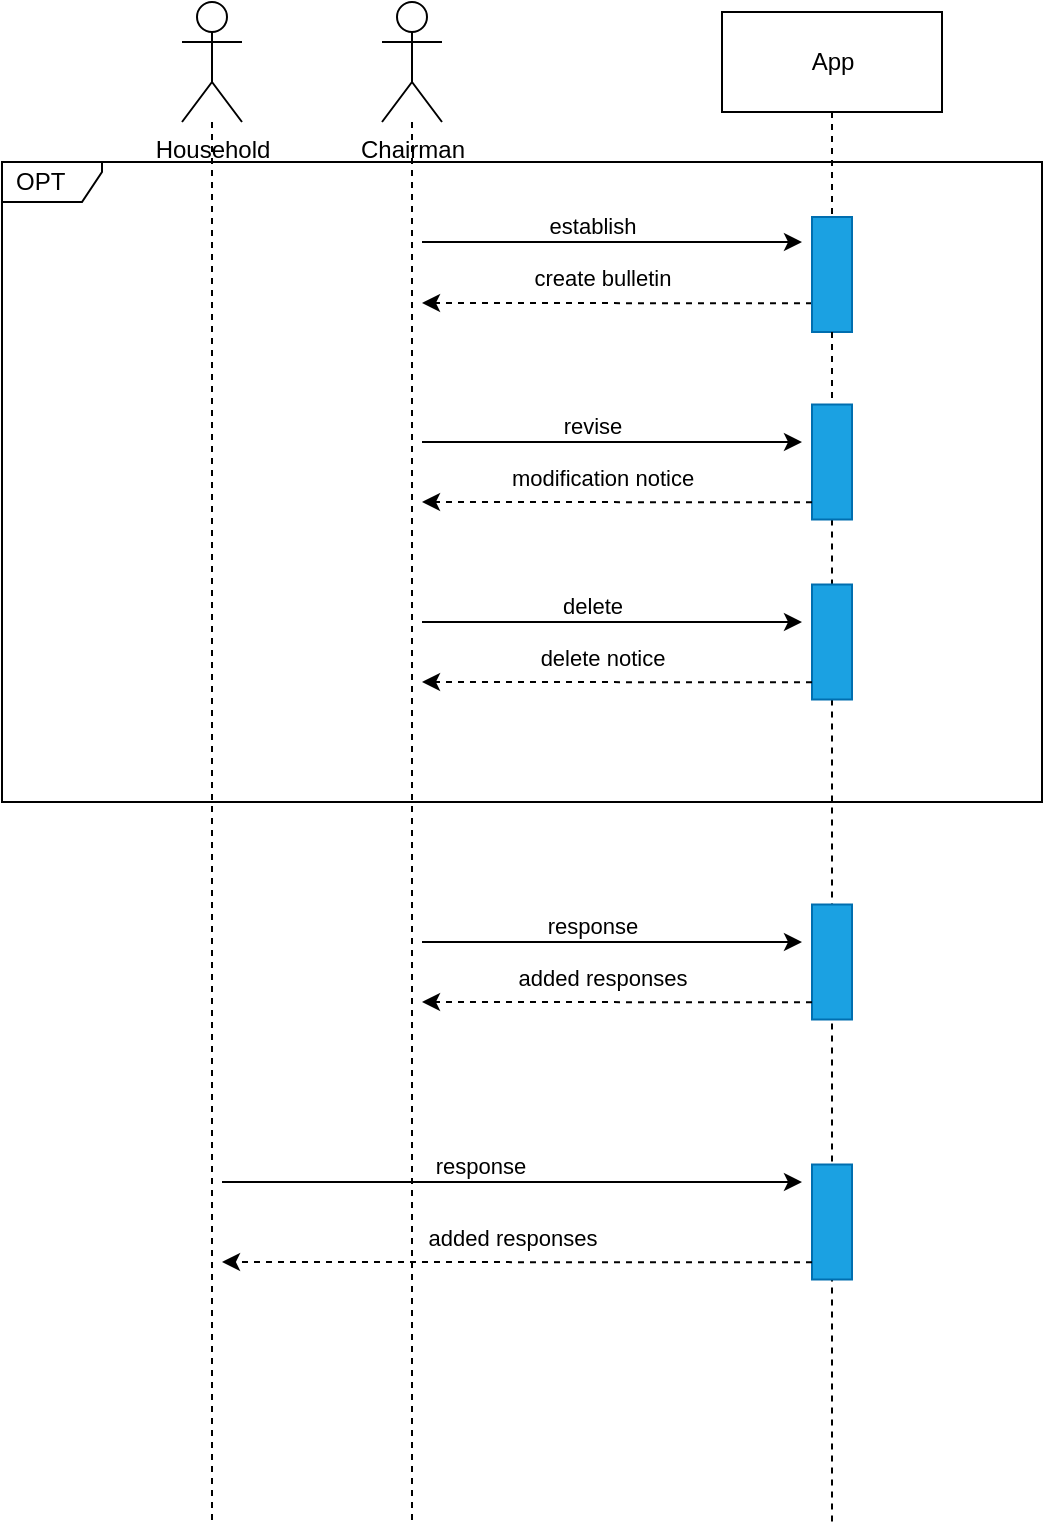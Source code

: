 <mxfile>
    <diagram id="ZZ0vjxSH34d0E-4yJEqw" name="第1頁">
        <mxGraphModel dx="488" dy="507" grid="1" gridSize="10" guides="1" tooltips="1" connect="1" arrows="1" fold="1" page="1" pageScale="1" pageWidth="827" pageHeight="1169" math="0" shadow="0">
            <root>
                <mxCell id="0"/>
                <mxCell id="1" parent="0"/>
                <mxCell id="6" value="OPT" style="shape=umlFrame;whiteSpace=wrap;html=1;width=50;height=20;boundedLbl=1;verticalAlign=middle;align=left;spacingLeft=5;" parent="1" vertex="1">
                    <mxGeometry x="30" y="150" width="520" height="320" as="geometry"/>
                </mxCell>
                <mxCell id="2" value="Household" style="shape=umlActor;verticalLabelPosition=bottom;verticalAlign=top;html=1;outlineConnect=0;" parent="1" vertex="1">
                    <mxGeometry x="120" y="70" width="30" height="60" as="geometry"/>
                </mxCell>
                <mxCell id="3" value="Chairman" style="shape=umlActor;verticalLabelPosition=bottom;verticalAlign=top;html=1;outlineConnect=0;" parent="1" vertex="1">
                    <mxGeometry x="220" y="70" width="30" height="60" as="geometry"/>
                </mxCell>
                <mxCell id="10" style="edgeStyle=none;html=1;dashed=1;endArrow=none;endFill=0;startArrow=none;" edge="1" parent="1" source="26">
                    <mxGeometry relative="1" as="geometry">
                        <mxPoint x="445" y="830" as="targetPoint"/>
                    </mxGeometry>
                </mxCell>
                <mxCell id="9" value="App" style="html=1;" vertex="1" parent="1">
                    <mxGeometry x="390" y="75" width="110" height="50" as="geometry"/>
                </mxCell>
                <mxCell id="14" value="" style="endArrow=classic;html=1;endFill=1;verticalAlign=bottom;" edge="1" parent="1">
                    <mxGeometry width="50" height="50" relative="1" as="geometry">
                        <mxPoint x="240" y="190" as="sourcePoint"/>
                        <mxPoint x="430" y="190" as="targetPoint"/>
                    </mxGeometry>
                </mxCell>
                <mxCell id="20" value="establish" style="edgeLabel;html=1;align=center;verticalAlign=bottom;resizable=0;points=[];" vertex="1" connectable="0" parent="14">
                    <mxGeometry x="-0.111" relative="1" as="geometry">
                        <mxPoint as="offset"/>
                    </mxGeometry>
                </mxCell>
                <mxCell id="11" style="edgeStyle=none;html=1;dashed=1;endArrow=none;endFill=0;" edge="1" parent="1" source="3">
                    <mxGeometry relative="1" as="geometry">
                        <mxPoint x="235" y="830.667" as="targetPoint"/>
                    </mxGeometry>
                </mxCell>
                <mxCell id="8" style="edgeStyle=none;html=1;endArrow=none;endFill=0;dashed=1;" edge="1" parent="1" source="2">
                    <mxGeometry relative="1" as="geometry">
                        <mxPoint x="135" y="830" as="targetPoint"/>
                    </mxGeometry>
                </mxCell>
                <mxCell id="17" value="" style="edgeStyle=none;html=1;dashed=1;endArrow=none;endFill=0;" edge="1" parent="1" source="9" target="16">
                    <mxGeometry relative="1" as="geometry">
                        <mxPoint x="445" y="600.8" as="targetPoint"/>
                        <mxPoint x="445" y="125" as="sourcePoint"/>
                    </mxGeometry>
                </mxCell>
                <mxCell id="18" style="edgeStyle=none;html=1;exitX=0.75;exitY=1;exitDx=0;exitDy=0;endArrow=classic;endFill=1;dashed=1;" edge="1" parent="1" source="16">
                    <mxGeometry relative="1" as="geometry">
                        <mxPoint x="240" y="220.5" as="targetPoint"/>
                    </mxGeometry>
                </mxCell>
                <mxCell id="21" value="create bulletin" style="edgeLabel;html=1;align=center;verticalAlign=bottom;resizable=0;points=[];" vertex="1" connectable="0" parent="18">
                    <mxGeometry x="-0.097" y="-1" relative="1" as="geometry">
                        <mxPoint x="-17" y="-3" as="offset"/>
                    </mxGeometry>
                </mxCell>
                <mxCell id="16" value="" style="rounded=0;whiteSpace=wrap;html=1;rotation=90;fillColor=#1ba1e2;fontColor=#ffffff;strokeColor=#006EAF;" vertex="1" parent="1">
                    <mxGeometry x="416.25" y="196.25" width="57.5" height="20" as="geometry"/>
                </mxCell>
                <mxCell id="22" value="" style="endArrow=classic;html=1;endFill=1;verticalAlign=bottom;" edge="1" parent="1">
                    <mxGeometry width="50" height="50" relative="1" as="geometry">
                        <mxPoint x="240" y="290" as="sourcePoint"/>
                        <mxPoint x="430" y="290" as="targetPoint"/>
                    </mxGeometry>
                </mxCell>
                <mxCell id="23" value="revise" style="edgeLabel;html=1;align=center;verticalAlign=bottom;resizable=0;points=[];" vertex="1" connectable="0" parent="22">
                    <mxGeometry x="-0.111" relative="1" as="geometry">
                        <mxPoint as="offset"/>
                    </mxGeometry>
                </mxCell>
                <mxCell id="24" value="" style="endArrow=classic;html=1;endFill=1;verticalAlign=bottom;" edge="1" parent="1">
                    <mxGeometry width="50" height="50" relative="1" as="geometry">
                        <mxPoint x="240" y="380" as="sourcePoint"/>
                        <mxPoint x="430" y="380" as="targetPoint"/>
                    </mxGeometry>
                </mxCell>
                <mxCell id="25" value="delete" style="edgeLabel;html=1;align=center;verticalAlign=bottom;resizable=0;points=[];" vertex="1" connectable="0" parent="24">
                    <mxGeometry x="-0.111" relative="1" as="geometry">
                        <mxPoint as="offset"/>
                    </mxGeometry>
                </mxCell>
                <mxCell id="27" value="" style="edgeStyle=none;html=1;dashed=1;endArrow=none;endFill=0;startArrow=none;" edge="1" parent="1" source="16" target="26">
                    <mxGeometry relative="1" as="geometry">
                        <mxPoint x="445" y="600.8" as="targetPoint"/>
                        <mxPoint x="445" y="235" as="sourcePoint"/>
                    </mxGeometry>
                </mxCell>
                <mxCell id="26" value="" style="rounded=0;whiteSpace=wrap;html=1;rotation=90;fillColor=#1ba1e2;fontColor=#ffffff;strokeColor=#006EAF;" vertex="1" parent="1">
                    <mxGeometry x="416.25" y="290" width="57.5" height="20" as="geometry"/>
                </mxCell>
                <mxCell id="28" value="" style="rounded=0;whiteSpace=wrap;html=1;rotation=90;fillColor=#1ba1e2;fontColor=#ffffff;strokeColor=#006EAF;" vertex="1" parent="1">
                    <mxGeometry x="416.25" y="380" width="57.5" height="20" as="geometry"/>
                </mxCell>
                <mxCell id="31" style="edgeStyle=none;html=1;exitX=0.75;exitY=1;exitDx=0;exitDy=0;endArrow=classic;endFill=1;dashed=1;" edge="1" parent="1">
                    <mxGeometry relative="1" as="geometry">
                        <mxPoint x="240" y="320" as="targetPoint"/>
                        <mxPoint x="435" y="320.125" as="sourcePoint"/>
                    </mxGeometry>
                </mxCell>
                <mxCell id="32" value="modification notice" style="edgeLabel;html=1;align=center;verticalAlign=bottom;resizable=0;points=[];" vertex="1" connectable="0" parent="31">
                    <mxGeometry x="-0.097" y="-1" relative="1" as="geometry">
                        <mxPoint x="-17" y="-3" as="offset"/>
                    </mxGeometry>
                </mxCell>
                <mxCell id="33" style="edgeStyle=none;html=1;exitX=0.75;exitY=1;exitDx=0;exitDy=0;endArrow=classic;endFill=1;dashed=1;" edge="1" parent="1">
                    <mxGeometry relative="1" as="geometry">
                        <mxPoint x="240" y="410" as="targetPoint"/>
                        <mxPoint x="435" y="410.125" as="sourcePoint"/>
                    </mxGeometry>
                </mxCell>
                <mxCell id="34" value="delete notice" style="edgeLabel;html=1;align=center;verticalAlign=bottom;resizable=0;points=[];" vertex="1" connectable="0" parent="33">
                    <mxGeometry x="-0.097" y="-1" relative="1" as="geometry">
                        <mxPoint x="-17" y="-3" as="offset"/>
                    </mxGeometry>
                </mxCell>
                <mxCell id="35" value="" style="rounded=0;whiteSpace=wrap;html=1;rotation=90;fillColor=#1ba1e2;fontColor=#ffffff;strokeColor=#006EAF;" vertex="1" parent="1">
                    <mxGeometry x="416.25" y="540" width="57.5" height="20" as="geometry"/>
                </mxCell>
                <mxCell id="37" value="" style="endArrow=classic;html=1;endFill=1;verticalAlign=bottom;" edge="1" parent="1">
                    <mxGeometry width="50" height="50" relative="1" as="geometry">
                        <mxPoint x="240" y="540.0" as="sourcePoint"/>
                        <mxPoint x="430" y="540.0" as="targetPoint"/>
                    </mxGeometry>
                </mxCell>
                <mxCell id="38" value="response" style="edgeLabel;html=1;align=center;verticalAlign=bottom;resizable=0;points=[];" vertex="1" connectable="0" parent="37">
                    <mxGeometry x="-0.111" relative="1" as="geometry">
                        <mxPoint as="offset"/>
                    </mxGeometry>
                </mxCell>
                <mxCell id="39" style="edgeStyle=none;html=1;exitX=0.75;exitY=1;exitDx=0;exitDy=0;endArrow=classic;endFill=1;dashed=1;" edge="1" parent="1">
                    <mxGeometry relative="1" as="geometry">
                        <mxPoint x="240" y="570.0" as="targetPoint"/>
                        <mxPoint x="435" y="570.125" as="sourcePoint"/>
                    </mxGeometry>
                </mxCell>
                <mxCell id="40" value="added responses" style="edgeLabel;html=1;align=center;verticalAlign=bottom;resizable=0;points=[];" vertex="1" connectable="0" parent="39">
                    <mxGeometry x="-0.097" y="-1" relative="1" as="geometry">
                        <mxPoint x="-17" y="-3" as="offset"/>
                    </mxGeometry>
                </mxCell>
                <mxCell id="41" value="" style="endArrow=classic;html=1;endFill=1;verticalAlign=bottom;" edge="1" parent="1">
                    <mxGeometry width="50" height="50" relative="1" as="geometry">
                        <mxPoint x="140" y="660" as="sourcePoint"/>
                        <mxPoint x="430" y="660" as="targetPoint"/>
                    </mxGeometry>
                </mxCell>
                <mxCell id="42" value="response" style="edgeLabel;html=1;align=center;verticalAlign=bottom;resizable=0;points=[];" vertex="1" connectable="0" parent="41">
                    <mxGeometry x="-0.111" relative="1" as="geometry">
                        <mxPoint as="offset"/>
                    </mxGeometry>
                </mxCell>
                <mxCell id="43" value="" style="rounded=0;whiteSpace=wrap;html=1;rotation=90;fillColor=#1ba1e2;fontColor=#ffffff;strokeColor=#006EAF;" vertex="1" parent="1">
                    <mxGeometry x="416.25" y="670" width="57.5" height="20" as="geometry"/>
                </mxCell>
                <mxCell id="44" style="edgeStyle=none;html=1;exitX=0.75;exitY=1;exitDx=0;exitDy=0;endArrow=classic;endFill=1;dashed=1;" edge="1" parent="1">
                    <mxGeometry relative="1" as="geometry">
                        <mxPoint x="140" y="700" as="targetPoint"/>
                        <mxPoint x="435" y="700.125" as="sourcePoint"/>
                    </mxGeometry>
                </mxCell>
                <mxCell id="45" value="added responses" style="edgeLabel;html=1;align=center;verticalAlign=bottom;resizable=0;points=[];" vertex="1" connectable="0" parent="44">
                    <mxGeometry x="-0.097" y="-1" relative="1" as="geometry">
                        <mxPoint x="-17" y="-3" as="offset"/>
                    </mxGeometry>
                </mxCell>
            </root>
        </mxGraphModel>
    </diagram>
</mxfile>
